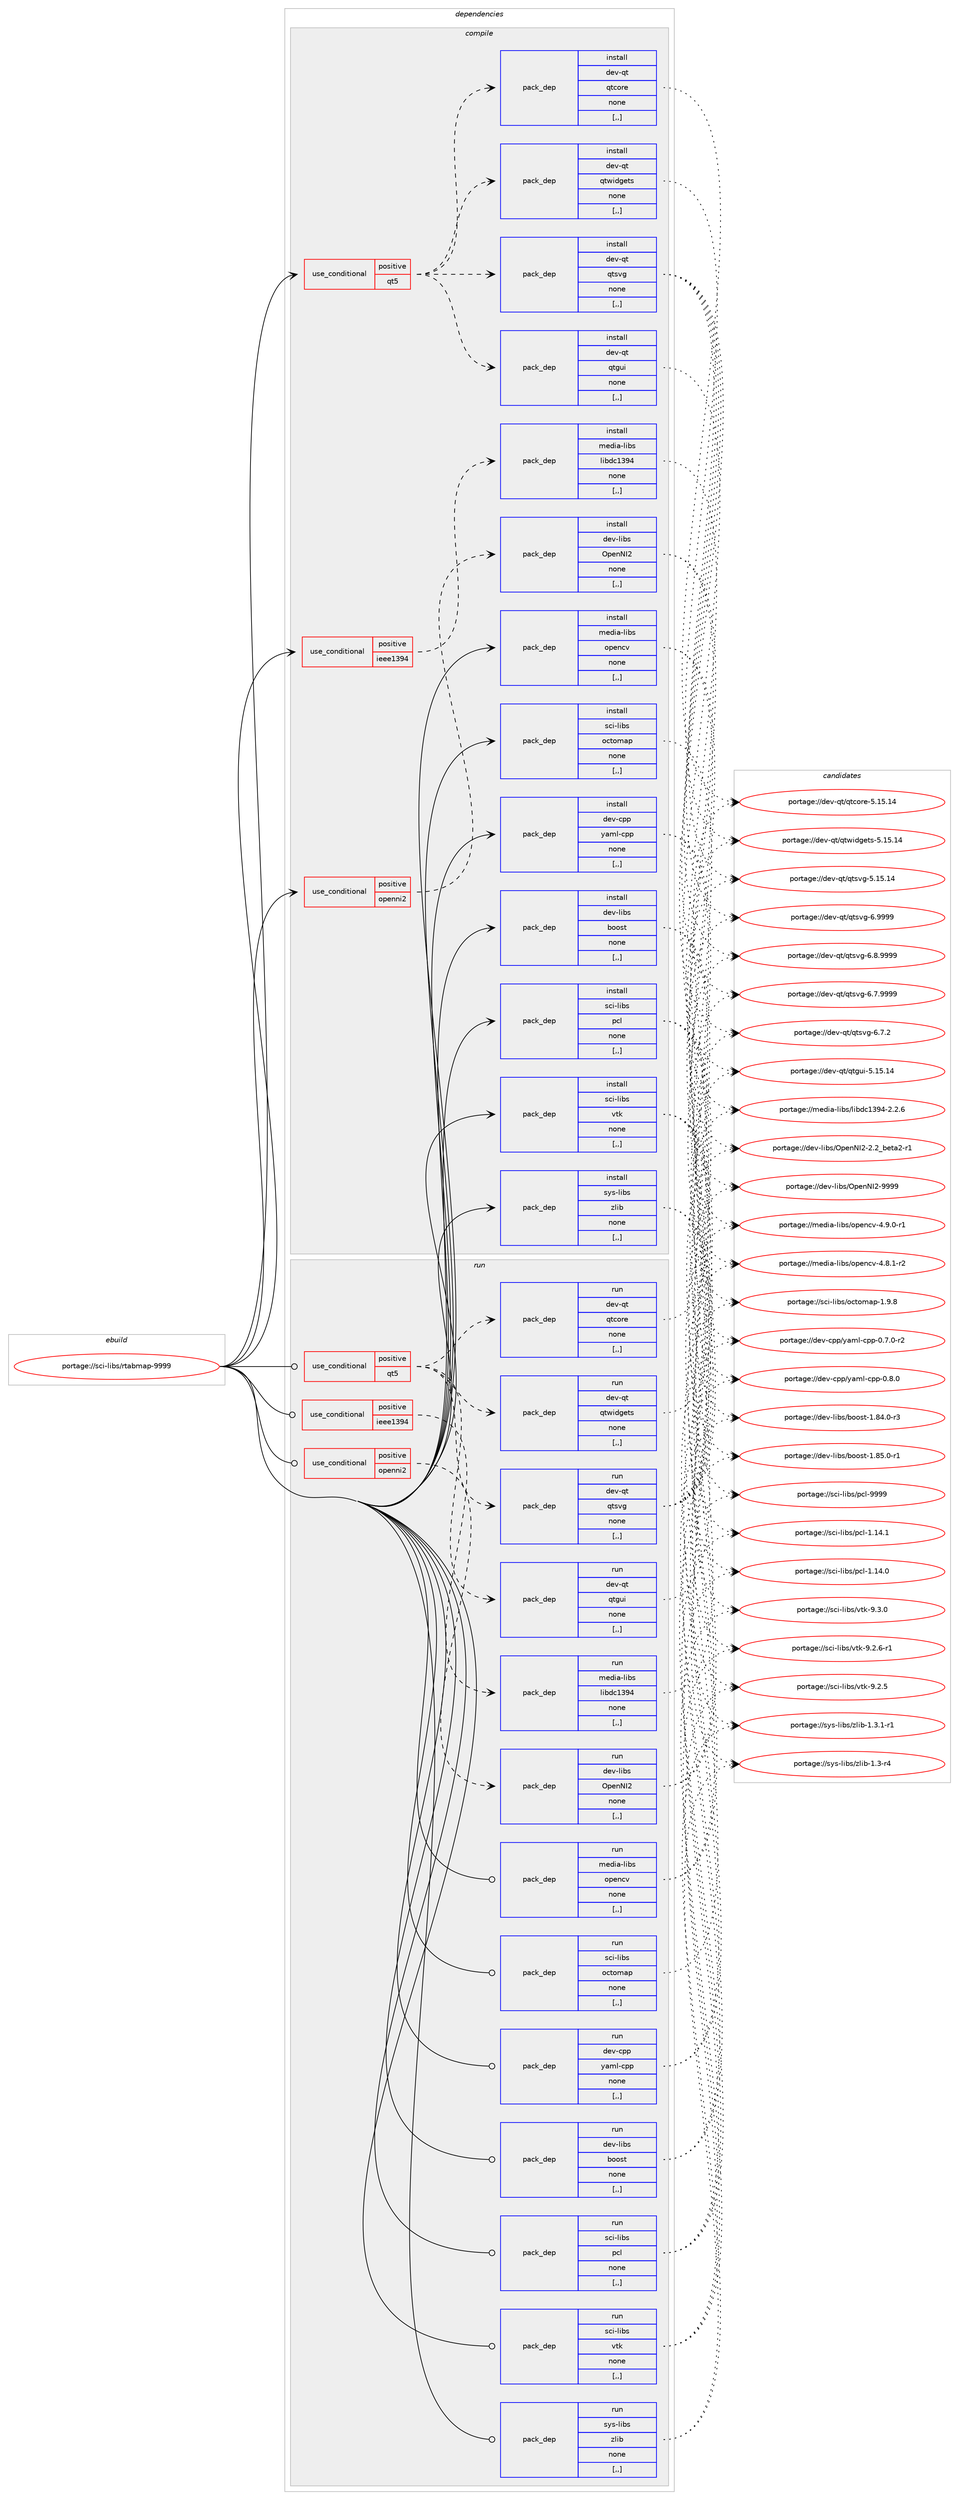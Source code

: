 digraph prolog {

# *************
# Graph options
# *************

newrank=true;
concentrate=true;
compound=true;
graph [rankdir=LR,fontname=Helvetica,fontsize=10,ranksep=1.5];#, ranksep=2.5, nodesep=0.2];
edge  [arrowhead=vee];
node  [fontname=Helvetica,fontsize=10];

# **********
# The ebuild
# **********

subgraph cluster_leftcol {
color=gray;
label=<<i>ebuild</i>>;
id [label="portage://sci-libs/rtabmap-9999", color=red, width=4, href="../sci-libs/rtabmap-9999.svg"];
}

# ****************
# The dependencies
# ****************

subgraph cluster_midcol {
color=gray;
label=<<i>dependencies</i>>;
subgraph cluster_compile {
fillcolor="#eeeeee";
style=filled;
label=<<i>compile</i>>;
subgraph cond107506 {
dependency405822 [label=<<TABLE BORDER="0" CELLBORDER="1" CELLSPACING="0" CELLPADDING="4"><TR><TD ROWSPAN="3" CELLPADDING="10">use_conditional</TD></TR><TR><TD>positive</TD></TR><TR><TD>ieee1394</TD></TR></TABLE>>, shape=none, color=red];
subgraph pack295443 {
dependency405823 [label=<<TABLE BORDER="0" CELLBORDER="1" CELLSPACING="0" CELLPADDING="4" WIDTH="220"><TR><TD ROWSPAN="6" CELLPADDING="30">pack_dep</TD></TR><TR><TD WIDTH="110">install</TD></TR><TR><TD>media-libs</TD></TR><TR><TD>libdc1394</TD></TR><TR><TD>none</TD></TR><TR><TD>[,,]</TD></TR></TABLE>>, shape=none, color=blue];
}
dependency405822:e -> dependency405823:w [weight=20,style="dashed",arrowhead="vee"];
}
id:e -> dependency405822:w [weight=20,style="solid",arrowhead="vee"];
subgraph cond107507 {
dependency405824 [label=<<TABLE BORDER="0" CELLBORDER="1" CELLSPACING="0" CELLPADDING="4"><TR><TD ROWSPAN="3" CELLPADDING="10">use_conditional</TD></TR><TR><TD>positive</TD></TR><TR><TD>openni2</TD></TR></TABLE>>, shape=none, color=red];
subgraph pack295444 {
dependency405825 [label=<<TABLE BORDER="0" CELLBORDER="1" CELLSPACING="0" CELLPADDING="4" WIDTH="220"><TR><TD ROWSPAN="6" CELLPADDING="30">pack_dep</TD></TR><TR><TD WIDTH="110">install</TD></TR><TR><TD>dev-libs</TD></TR><TR><TD>OpenNI2</TD></TR><TR><TD>none</TD></TR><TR><TD>[,,]</TD></TR></TABLE>>, shape=none, color=blue];
}
dependency405824:e -> dependency405825:w [weight=20,style="dashed",arrowhead="vee"];
}
id:e -> dependency405824:w [weight=20,style="solid",arrowhead="vee"];
subgraph cond107508 {
dependency405826 [label=<<TABLE BORDER="0" CELLBORDER="1" CELLSPACING="0" CELLPADDING="4"><TR><TD ROWSPAN="3" CELLPADDING="10">use_conditional</TD></TR><TR><TD>positive</TD></TR><TR><TD>qt5</TD></TR></TABLE>>, shape=none, color=red];
subgraph pack295445 {
dependency405827 [label=<<TABLE BORDER="0" CELLBORDER="1" CELLSPACING="0" CELLPADDING="4" WIDTH="220"><TR><TD ROWSPAN="6" CELLPADDING="30">pack_dep</TD></TR><TR><TD WIDTH="110">install</TD></TR><TR><TD>dev-qt</TD></TR><TR><TD>qtwidgets</TD></TR><TR><TD>none</TD></TR><TR><TD>[,,]</TD></TR></TABLE>>, shape=none, color=blue];
}
dependency405826:e -> dependency405827:w [weight=20,style="dashed",arrowhead="vee"];
subgraph pack295446 {
dependency405828 [label=<<TABLE BORDER="0" CELLBORDER="1" CELLSPACING="0" CELLPADDING="4" WIDTH="220"><TR><TD ROWSPAN="6" CELLPADDING="30">pack_dep</TD></TR><TR><TD WIDTH="110">install</TD></TR><TR><TD>dev-qt</TD></TR><TR><TD>qtcore</TD></TR><TR><TD>none</TD></TR><TR><TD>[,,]</TD></TR></TABLE>>, shape=none, color=blue];
}
dependency405826:e -> dependency405828:w [weight=20,style="dashed",arrowhead="vee"];
subgraph pack295447 {
dependency405829 [label=<<TABLE BORDER="0" CELLBORDER="1" CELLSPACING="0" CELLPADDING="4" WIDTH="220"><TR><TD ROWSPAN="6" CELLPADDING="30">pack_dep</TD></TR><TR><TD WIDTH="110">install</TD></TR><TR><TD>dev-qt</TD></TR><TR><TD>qtgui</TD></TR><TR><TD>none</TD></TR><TR><TD>[,,]</TD></TR></TABLE>>, shape=none, color=blue];
}
dependency405826:e -> dependency405829:w [weight=20,style="dashed",arrowhead="vee"];
subgraph pack295448 {
dependency405830 [label=<<TABLE BORDER="0" CELLBORDER="1" CELLSPACING="0" CELLPADDING="4" WIDTH="220"><TR><TD ROWSPAN="6" CELLPADDING="30">pack_dep</TD></TR><TR><TD WIDTH="110">install</TD></TR><TR><TD>dev-qt</TD></TR><TR><TD>qtsvg</TD></TR><TR><TD>none</TD></TR><TR><TD>[,,]</TD></TR></TABLE>>, shape=none, color=blue];
}
dependency405826:e -> dependency405830:w [weight=20,style="dashed",arrowhead="vee"];
}
id:e -> dependency405826:w [weight=20,style="solid",arrowhead="vee"];
subgraph pack295449 {
dependency405831 [label=<<TABLE BORDER="0" CELLBORDER="1" CELLSPACING="0" CELLPADDING="4" WIDTH="220"><TR><TD ROWSPAN="6" CELLPADDING="30">pack_dep</TD></TR><TR><TD WIDTH="110">install</TD></TR><TR><TD>dev-cpp</TD></TR><TR><TD>yaml-cpp</TD></TR><TR><TD>none</TD></TR><TR><TD>[,,]</TD></TR></TABLE>>, shape=none, color=blue];
}
id:e -> dependency405831:w [weight=20,style="solid",arrowhead="vee"];
subgraph pack295450 {
dependency405832 [label=<<TABLE BORDER="0" CELLBORDER="1" CELLSPACING="0" CELLPADDING="4" WIDTH="220"><TR><TD ROWSPAN="6" CELLPADDING="30">pack_dep</TD></TR><TR><TD WIDTH="110">install</TD></TR><TR><TD>dev-libs</TD></TR><TR><TD>boost</TD></TR><TR><TD>none</TD></TR><TR><TD>[,,]</TD></TR></TABLE>>, shape=none, color=blue];
}
id:e -> dependency405832:w [weight=20,style="solid",arrowhead="vee"];
subgraph pack295451 {
dependency405833 [label=<<TABLE BORDER="0" CELLBORDER="1" CELLSPACING="0" CELLPADDING="4" WIDTH="220"><TR><TD ROWSPAN="6" CELLPADDING="30">pack_dep</TD></TR><TR><TD WIDTH="110">install</TD></TR><TR><TD>media-libs</TD></TR><TR><TD>opencv</TD></TR><TR><TD>none</TD></TR><TR><TD>[,,]</TD></TR></TABLE>>, shape=none, color=blue];
}
id:e -> dependency405833:w [weight=20,style="solid",arrowhead="vee"];
subgraph pack295452 {
dependency405834 [label=<<TABLE BORDER="0" CELLBORDER="1" CELLSPACING="0" CELLPADDING="4" WIDTH="220"><TR><TD ROWSPAN="6" CELLPADDING="30">pack_dep</TD></TR><TR><TD WIDTH="110">install</TD></TR><TR><TD>sci-libs</TD></TR><TR><TD>octomap</TD></TR><TR><TD>none</TD></TR><TR><TD>[,,]</TD></TR></TABLE>>, shape=none, color=blue];
}
id:e -> dependency405834:w [weight=20,style="solid",arrowhead="vee"];
subgraph pack295453 {
dependency405835 [label=<<TABLE BORDER="0" CELLBORDER="1" CELLSPACING="0" CELLPADDING="4" WIDTH="220"><TR><TD ROWSPAN="6" CELLPADDING="30">pack_dep</TD></TR><TR><TD WIDTH="110">install</TD></TR><TR><TD>sci-libs</TD></TR><TR><TD>pcl</TD></TR><TR><TD>none</TD></TR><TR><TD>[,,]</TD></TR></TABLE>>, shape=none, color=blue];
}
id:e -> dependency405835:w [weight=20,style="solid",arrowhead="vee"];
subgraph pack295454 {
dependency405836 [label=<<TABLE BORDER="0" CELLBORDER="1" CELLSPACING="0" CELLPADDING="4" WIDTH="220"><TR><TD ROWSPAN="6" CELLPADDING="30">pack_dep</TD></TR><TR><TD WIDTH="110">install</TD></TR><TR><TD>sci-libs</TD></TR><TR><TD>vtk</TD></TR><TR><TD>none</TD></TR><TR><TD>[,,]</TD></TR></TABLE>>, shape=none, color=blue];
}
id:e -> dependency405836:w [weight=20,style="solid",arrowhead="vee"];
subgraph pack295455 {
dependency405837 [label=<<TABLE BORDER="0" CELLBORDER="1" CELLSPACING="0" CELLPADDING="4" WIDTH="220"><TR><TD ROWSPAN="6" CELLPADDING="30">pack_dep</TD></TR><TR><TD WIDTH="110">install</TD></TR><TR><TD>sys-libs</TD></TR><TR><TD>zlib</TD></TR><TR><TD>none</TD></TR><TR><TD>[,,]</TD></TR></TABLE>>, shape=none, color=blue];
}
id:e -> dependency405837:w [weight=20,style="solid",arrowhead="vee"];
}
subgraph cluster_compileandrun {
fillcolor="#eeeeee";
style=filled;
label=<<i>compile and run</i>>;
}
subgraph cluster_run {
fillcolor="#eeeeee";
style=filled;
label=<<i>run</i>>;
subgraph cond107509 {
dependency405838 [label=<<TABLE BORDER="0" CELLBORDER="1" CELLSPACING="0" CELLPADDING="4"><TR><TD ROWSPAN="3" CELLPADDING="10">use_conditional</TD></TR><TR><TD>positive</TD></TR><TR><TD>ieee1394</TD></TR></TABLE>>, shape=none, color=red];
subgraph pack295456 {
dependency405839 [label=<<TABLE BORDER="0" CELLBORDER="1" CELLSPACING="0" CELLPADDING="4" WIDTH="220"><TR><TD ROWSPAN="6" CELLPADDING="30">pack_dep</TD></TR><TR><TD WIDTH="110">run</TD></TR><TR><TD>media-libs</TD></TR><TR><TD>libdc1394</TD></TR><TR><TD>none</TD></TR><TR><TD>[,,]</TD></TR></TABLE>>, shape=none, color=blue];
}
dependency405838:e -> dependency405839:w [weight=20,style="dashed",arrowhead="vee"];
}
id:e -> dependency405838:w [weight=20,style="solid",arrowhead="odot"];
subgraph cond107510 {
dependency405840 [label=<<TABLE BORDER="0" CELLBORDER="1" CELLSPACING="0" CELLPADDING="4"><TR><TD ROWSPAN="3" CELLPADDING="10">use_conditional</TD></TR><TR><TD>positive</TD></TR><TR><TD>openni2</TD></TR></TABLE>>, shape=none, color=red];
subgraph pack295457 {
dependency405841 [label=<<TABLE BORDER="0" CELLBORDER="1" CELLSPACING="0" CELLPADDING="4" WIDTH="220"><TR><TD ROWSPAN="6" CELLPADDING="30">pack_dep</TD></TR><TR><TD WIDTH="110">run</TD></TR><TR><TD>dev-libs</TD></TR><TR><TD>OpenNI2</TD></TR><TR><TD>none</TD></TR><TR><TD>[,,]</TD></TR></TABLE>>, shape=none, color=blue];
}
dependency405840:e -> dependency405841:w [weight=20,style="dashed",arrowhead="vee"];
}
id:e -> dependency405840:w [weight=20,style="solid",arrowhead="odot"];
subgraph cond107511 {
dependency405842 [label=<<TABLE BORDER="0" CELLBORDER="1" CELLSPACING="0" CELLPADDING="4"><TR><TD ROWSPAN="3" CELLPADDING="10">use_conditional</TD></TR><TR><TD>positive</TD></TR><TR><TD>qt5</TD></TR></TABLE>>, shape=none, color=red];
subgraph pack295458 {
dependency405843 [label=<<TABLE BORDER="0" CELLBORDER="1" CELLSPACING="0" CELLPADDING="4" WIDTH="220"><TR><TD ROWSPAN="6" CELLPADDING="30">pack_dep</TD></TR><TR><TD WIDTH="110">run</TD></TR><TR><TD>dev-qt</TD></TR><TR><TD>qtwidgets</TD></TR><TR><TD>none</TD></TR><TR><TD>[,,]</TD></TR></TABLE>>, shape=none, color=blue];
}
dependency405842:e -> dependency405843:w [weight=20,style="dashed",arrowhead="vee"];
subgraph pack295459 {
dependency405844 [label=<<TABLE BORDER="0" CELLBORDER="1" CELLSPACING="0" CELLPADDING="4" WIDTH="220"><TR><TD ROWSPAN="6" CELLPADDING="30">pack_dep</TD></TR><TR><TD WIDTH="110">run</TD></TR><TR><TD>dev-qt</TD></TR><TR><TD>qtcore</TD></TR><TR><TD>none</TD></TR><TR><TD>[,,]</TD></TR></TABLE>>, shape=none, color=blue];
}
dependency405842:e -> dependency405844:w [weight=20,style="dashed",arrowhead="vee"];
subgraph pack295460 {
dependency405845 [label=<<TABLE BORDER="0" CELLBORDER="1" CELLSPACING="0" CELLPADDING="4" WIDTH="220"><TR><TD ROWSPAN="6" CELLPADDING="30">pack_dep</TD></TR><TR><TD WIDTH="110">run</TD></TR><TR><TD>dev-qt</TD></TR><TR><TD>qtgui</TD></TR><TR><TD>none</TD></TR><TR><TD>[,,]</TD></TR></TABLE>>, shape=none, color=blue];
}
dependency405842:e -> dependency405845:w [weight=20,style="dashed",arrowhead="vee"];
subgraph pack295461 {
dependency405846 [label=<<TABLE BORDER="0" CELLBORDER="1" CELLSPACING="0" CELLPADDING="4" WIDTH="220"><TR><TD ROWSPAN="6" CELLPADDING="30">pack_dep</TD></TR><TR><TD WIDTH="110">run</TD></TR><TR><TD>dev-qt</TD></TR><TR><TD>qtsvg</TD></TR><TR><TD>none</TD></TR><TR><TD>[,,]</TD></TR></TABLE>>, shape=none, color=blue];
}
dependency405842:e -> dependency405846:w [weight=20,style="dashed",arrowhead="vee"];
}
id:e -> dependency405842:w [weight=20,style="solid",arrowhead="odot"];
subgraph pack295462 {
dependency405847 [label=<<TABLE BORDER="0" CELLBORDER="1" CELLSPACING="0" CELLPADDING="4" WIDTH="220"><TR><TD ROWSPAN="6" CELLPADDING="30">pack_dep</TD></TR><TR><TD WIDTH="110">run</TD></TR><TR><TD>dev-cpp</TD></TR><TR><TD>yaml-cpp</TD></TR><TR><TD>none</TD></TR><TR><TD>[,,]</TD></TR></TABLE>>, shape=none, color=blue];
}
id:e -> dependency405847:w [weight=20,style="solid",arrowhead="odot"];
subgraph pack295463 {
dependency405848 [label=<<TABLE BORDER="0" CELLBORDER="1" CELLSPACING="0" CELLPADDING="4" WIDTH="220"><TR><TD ROWSPAN="6" CELLPADDING="30">pack_dep</TD></TR><TR><TD WIDTH="110">run</TD></TR><TR><TD>dev-libs</TD></TR><TR><TD>boost</TD></TR><TR><TD>none</TD></TR><TR><TD>[,,]</TD></TR></TABLE>>, shape=none, color=blue];
}
id:e -> dependency405848:w [weight=20,style="solid",arrowhead="odot"];
subgraph pack295464 {
dependency405849 [label=<<TABLE BORDER="0" CELLBORDER="1" CELLSPACING="0" CELLPADDING="4" WIDTH="220"><TR><TD ROWSPAN="6" CELLPADDING="30">pack_dep</TD></TR><TR><TD WIDTH="110">run</TD></TR><TR><TD>media-libs</TD></TR><TR><TD>opencv</TD></TR><TR><TD>none</TD></TR><TR><TD>[,,]</TD></TR></TABLE>>, shape=none, color=blue];
}
id:e -> dependency405849:w [weight=20,style="solid",arrowhead="odot"];
subgraph pack295465 {
dependency405850 [label=<<TABLE BORDER="0" CELLBORDER="1" CELLSPACING="0" CELLPADDING="4" WIDTH="220"><TR><TD ROWSPAN="6" CELLPADDING="30">pack_dep</TD></TR><TR><TD WIDTH="110">run</TD></TR><TR><TD>sci-libs</TD></TR><TR><TD>octomap</TD></TR><TR><TD>none</TD></TR><TR><TD>[,,]</TD></TR></TABLE>>, shape=none, color=blue];
}
id:e -> dependency405850:w [weight=20,style="solid",arrowhead="odot"];
subgraph pack295466 {
dependency405851 [label=<<TABLE BORDER="0" CELLBORDER="1" CELLSPACING="0" CELLPADDING="4" WIDTH="220"><TR><TD ROWSPAN="6" CELLPADDING="30">pack_dep</TD></TR><TR><TD WIDTH="110">run</TD></TR><TR><TD>sci-libs</TD></TR><TR><TD>pcl</TD></TR><TR><TD>none</TD></TR><TR><TD>[,,]</TD></TR></TABLE>>, shape=none, color=blue];
}
id:e -> dependency405851:w [weight=20,style="solid",arrowhead="odot"];
subgraph pack295467 {
dependency405852 [label=<<TABLE BORDER="0" CELLBORDER="1" CELLSPACING="0" CELLPADDING="4" WIDTH="220"><TR><TD ROWSPAN="6" CELLPADDING="30">pack_dep</TD></TR><TR><TD WIDTH="110">run</TD></TR><TR><TD>sci-libs</TD></TR><TR><TD>vtk</TD></TR><TR><TD>none</TD></TR><TR><TD>[,,]</TD></TR></TABLE>>, shape=none, color=blue];
}
id:e -> dependency405852:w [weight=20,style="solid",arrowhead="odot"];
subgraph pack295468 {
dependency405853 [label=<<TABLE BORDER="0" CELLBORDER="1" CELLSPACING="0" CELLPADDING="4" WIDTH="220"><TR><TD ROWSPAN="6" CELLPADDING="30">pack_dep</TD></TR><TR><TD WIDTH="110">run</TD></TR><TR><TD>sys-libs</TD></TR><TR><TD>zlib</TD></TR><TR><TD>none</TD></TR><TR><TD>[,,]</TD></TR></TABLE>>, shape=none, color=blue];
}
id:e -> dependency405853:w [weight=20,style="solid",arrowhead="odot"];
}
}

# **************
# The candidates
# **************

subgraph cluster_choices {
rank=same;
color=gray;
label=<<i>candidates</i>>;

subgraph choice295443 {
color=black;
nodesep=1;
choice10910110010597451081059811547108105981009949515752455046504654 [label="portage://media-libs/libdc1394-2.2.6", color=red, width=4,href="../media-libs/libdc1394-2.2.6.svg"];
dependency405823:e -> choice10910110010597451081059811547108105981009949515752455046504654:w [style=dotted,weight="100"];
}
subgraph choice295444 {
color=black;
nodesep=1;
choice100101118451081059811547791121011107873504557575757 [label="portage://dev-libs/OpenNI2-9999", color=red, width=4,href="../dev-libs/OpenNI2-9999.svg"];
choice1001011184510810598115477911210111078735045504650959810111697504511449 [label="portage://dev-libs/OpenNI2-2.2_beta2-r1", color=red, width=4,href="../dev-libs/OpenNI2-2.2_beta2-r1.svg"];
dependency405825:e -> choice100101118451081059811547791121011107873504557575757:w [style=dotted,weight="100"];
dependency405825:e -> choice1001011184510810598115477911210111078735045504650959810111697504511449:w [style=dotted,weight="100"];
}
subgraph choice295445 {
color=black;
nodesep=1;
choice10010111845113116471131161191051001031011161154553464953464952 [label="portage://dev-qt/qtwidgets-5.15.14", color=red, width=4,href="../dev-qt/qtwidgets-5.15.14.svg"];
dependency405827:e -> choice10010111845113116471131161191051001031011161154553464953464952:w [style=dotted,weight="100"];
}
subgraph choice295446 {
color=black;
nodesep=1;
choice1001011184511311647113116991111141014553464953464952 [label="portage://dev-qt/qtcore-5.15.14", color=red, width=4,href="../dev-qt/qtcore-5.15.14.svg"];
dependency405828:e -> choice1001011184511311647113116991111141014553464953464952:w [style=dotted,weight="100"];
}
subgraph choice295447 {
color=black;
nodesep=1;
choice10010111845113116471131161031171054553464953464952 [label="portage://dev-qt/qtgui-5.15.14", color=red, width=4,href="../dev-qt/qtgui-5.15.14.svg"];
dependency405829:e -> choice10010111845113116471131161031171054553464953464952:w [style=dotted,weight="100"];
}
subgraph choice295448 {
color=black;
nodesep=1;
choice100101118451131164711311611511810345544657575757 [label="portage://dev-qt/qtsvg-6.9999", color=red, width=4,href="../dev-qt/qtsvg-6.9999.svg"];
choice1001011184511311647113116115118103455446564657575757 [label="portage://dev-qt/qtsvg-6.8.9999", color=red, width=4,href="../dev-qt/qtsvg-6.8.9999.svg"];
choice1001011184511311647113116115118103455446554657575757 [label="portage://dev-qt/qtsvg-6.7.9999", color=red, width=4,href="../dev-qt/qtsvg-6.7.9999.svg"];
choice1001011184511311647113116115118103455446554650 [label="portage://dev-qt/qtsvg-6.7.2", color=red, width=4,href="../dev-qt/qtsvg-6.7.2.svg"];
choice10010111845113116471131161151181034553464953464952 [label="portage://dev-qt/qtsvg-5.15.14", color=red, width=4,href="../dev-qt/qtsvg-5.15.14.svg"];
dependency405830:e -> choice100101118451131164711311611511810345544657575757:w [style=dotted,weight="100"];
dependency405830:e -> choice1001011184511311647113116115118103455446564657575757:w [style=dotted,weight="100"];
dependency405830:e -> choice1001011184511311647113116115118103455446554657575757:w [style=dotted,weight="100"];
dependency405830:e -> choice1001011184511311647113116115118103455446554650:w [style=dotted,weight="100"];
dependency405830:e -> choice10010111845113116471131161151181034553464953464952:w [style=dotted,weight="100"];
}
subgraph choice295449 {
color=black;
nodesep=1;
choice100101118459911211247121971091084599112112454846564648 [label="portage://dev-cpp/yaml-cpp-0.8.0", color=red, width=4,href="../dev-cpp/yaml-cpp-0.8.0.svg"];
choice1001011184599112112471219710910845991121124548465546484511450 [label="portage://dev-cpp/yaml-cpp-0.7.0-r2", color=red, width=4,href="../dev-cpp/yaml-cpp-0.7.0-r2.svg"];
dependency405831:e -> choice100101118459911211247121971091084599112112454846564648:w [style=dotted,weight="100"];
dependency405831:e -> choice1001011184599112112471219710910845991121124548465546484511450:w [style=dotted,weight="100"];
}
subgraph choice295450 {
color=black;
nodesep=1;
choice10010111845108105981154798111111115116454946565346484511449 [label="portage://dev-libs/boost-1.85.0-r1", color=red, width=4,href="../dev-libs/boost-1.85.0-r1.svg"];
choice10010111845108105981154798111111115116454946565246484511451 [label="portage://dev-libs/boost-1.84.0-r3", color=red, width=4,href="../dev-libs/boost-1.84.0-r3.svg"];
dependency405832:e -> choice10010111845108105981154798111111115116454946565346484511449:w [style=dotted,weight="100"];
dependency405832:e -> choice10010111845108105981154798111111115116454946565246484511451:w [style=dotted,weight="100"];
}
subgraph choice295451 {
color=black;
nodesep=1;
choice10910110010597451081059811547111112101110991184552465746484511449 [label="portage://media-libs/opencv-4.9.0-r1", color=red, width=4,href="../media-libs/opencv-4.9.0-r1.svg"];
choice10910110010597451081059811547111112101110991184552465646494511450 [label="portage://media-libs/opencv-4.8.1-r2", color=red, width=4,href="../media-libs/opencv-4.8.1-r2.svg"];
dependency405833:e -> choice10910110010597451081059811547111112101110991184552465746484511449:w [style=dotted,weight="100"];
dependency405833:e -> choice10910110010597451081059811547111112101110991184552465646494511450:w [style=dotted,weight="100"];
}
subgraph choice295452 {
color=black;
nodesep=1;
choice115991054510810598115471119911611110997112454946574656 [label="portage://sci-libs/octomap-1.9.8", color=red, width=4,href="../sci-libs/octomap-1.9.8.svg"];
dependency405834:e -> choice115991054510810598115471119911611110997112454946574656:w [style=dotted,weight="100"];
}
subgraph choice295453 {
color=black;
nodesep=1;
choice11599105451081059811547112991084557575757 [label="portage://sci-libs/pcl-9999", color=red, width=4,href="../sci-libs/pcl-9999.svg"];
choice115991054510810598115471129910845494649524649 [label="portage://sci-libs/pcl-1.14.1", color=red, width=4,href="../sci-libs/pcl-1.14.1.svg"];
choice115991054510810598115471129910845494649524648 [label="portage://sci-libs/pcl-1.14.0", color=red, width=4,href="../sci-libs/pcl-1.14.0.svg"];
dependency405835:e -> choice11599105451081059811547112991084557575757:w [style=dotted,weight="100"];
dependency405835:e -> choice115991054510810598115471129910845494649524649:w [style=dotted,weight="100"];
dependency405835:e -> choice115991054510810598115471129910845494649524648:w [style=dotted,weight="100"];
}
subgraph choice295454 {
color=black;
nodesep=1;
choice11599105451081059811547118116107455746514648 [label="portage://sci-libs/vtk-9.3.0", color=red, width=4,href="../sci-libs/vtk-9.3.0.svg"];
choice115991054510810598115471181161074557465046544511449 [label="portage://sci-libs/vtk-9.2.6-r1", color=red, width=4,href="../sci-libs/vtk-9.2.6-r1.svg"];
choice11599105451081059811547118116107455746504653 [label="portage://sci-libs/vtk-9.2.5", color=red, width=4,href="../sci-libs/vtk-9.2.5.svg"];
dependency405836:e -> choice11599105451081059811547118116107455746514648:w [style=dotted,weight="100"];
dependency405836:e -> choice115991054510810598115471181161074557465046544511449:w [style=dotted,weight="100"];
dependency405836:e -> choice11599105451081059811547118116107455746504653:w [style=dotted,weight="100"];
}
subgraph choice295455 {
color=black;
nodesep=1;
choice115121115451081059811547122108105984549465146494511449 [label="portage://sys-libs/zlib-1.3.1-r1", color=red, width=4,href="../sys-libs/zlib-1.3.1-r1.svg"];
choice11512111545108105981154712210810598454946514511452 [label="portage://sys-libs/zlib-1.3-r4", color=red, width=4,href="../sys-libs/zlib-1.3-r4.svg"];
dependency405837:e -> choice115121115451081059811547122108105984549465146494511449:w [style=dotted,weight="100"];
dependency405837:e -> choice11512111545108105981154712210810598454946514511452:w [style=dotted,weight="100"];
}
subgraph choice295456 {
color=black;
nodesep=1;
choice10910110010597451081059811547108105981009949515752455046504654 [label="portage://media-libs/libdc1394-2.2.6", color=red, width=4,href="../media-libs/libdc1394-2.2.6.svg"];
dependency405839:e -> choice10910110010597451081059811547108105981009949515752455046504654:w [style=dotted,weight="100"];
}
subgraph choice295457 {
color=black;
nodesep=1;
choice100101118451081059811547791121011107873504557575757 [label="portage://dev-libs/OpenNI2-9999", color=red, width=4,href="../dev-libs/OpenNI2-9999.svg"];
choice1001011184510810598115477911210111078735045504650959810111697504511449 [label="portage://dev-libs/OpenNI2-2.2_beta2-r1", color=red, width=4,href="../dev-libs/OpenNI2-2.2_beta2-r1.svg"];
dependency405841:e -> choice100101118451081059811547791121011107873504557575757:w [style=dotted,weight="100"];
dependency405841:e -> choice1001011184510810598115477911210111078735045504650959810111697504511449:w [style=dotted,weight="100"];
}
subgraph choice295458 {
color=black;
nodesep=1;
choice10010111845113116471131161191051001031011161154553464953464952 [label="portage://dev-qt/qtwidgets-5.15.14", color=red, width=4,href="../dev-qt/qtwidgets-5.15.14.svg"];
dependency405843:e -> choice10010111845113116471131161191051001031011161154553464953464952:w [style=dotted,weight="100"];
}
subgraph choice295459 {
color=black;
nodesep=1;
choice1001011184511311647113116991111141014553464953464952 [label="portage://dev-qt/qtcore-5.15.14", color=red, width=4,href="../dev-qt/qtcore-5.15.14.svg"];
dependency405844:e -> choice1001011184511311647113116991111141014553464953464952:w [style=dotted,weight="100"];
}
subgraph choice295460 {
color=black;
nodesep=1;
choice10010111845113116471131161031171054553464953464952 [label="portage://dev-qt/qtgui-5.15.14", color=red, width=4,href="../dev-qt/qtgui-5.15.14.svg"];
dependency405845:e -> choice10010111845113116471131161031171054553464953464952:w [style=dotted,weight="100"];
}
subgraph choice295461 {
color=black;
nodesep=1;
choice100101118451131164711311611511810345544657575757 [label="portage://dev-qt/qtsvg-6.9999", color=red, width=4,href="../dev-qt/qtsvg-6.9999.svg"];
choice1001011184511311647113116115118103455446564657575757 [label="portage://dev-qt/qtsvg-6.8.9999", color=red, width=4,href="../dev-qt/qtsvg-6.8.9999.svg"];
choice1001011184511311647113116115118103455446554657575757 [label="portage://dev-qt/qtsvg-6.7.9999", color=red, width=4,href="../dev-qt/qtsvg-6.7.9999.svg"];
choice1001011184511311647113116115118103455446554650 [label="portage://dev-qt/qtsvg-6.7.2", color=red, width=4,href="../dev-qt/qtsvg-6.7.2.svg"];
choice10010111845113116471131161151181034553464953464952 [label="portage://dev-qt/qtsvg-5.15.14", color=red, width=4,href="../dev-qt/qtsvg-5.15.14.svg"];
dependency405846:e -> choice100101118451131164711311611511810345544657575757:w [style=dotted,weight="100"];
dependency405846:e -> choice1001011184511311647113116115118103455446564657575757:w [style=dotted,weight="100"];
dependency405846:e -> choice1001011184511311647113116115118103455446554657575757:w [style=dotted,weight="100"];
dependency405846:e -> choice1001011184511311647113116115118103455446554650:w [style=dotted,weight="100"];
dependency405846:e -> choice10010111845113116471131161151181034553464953464952:w [style=dotted,weight="100"];
}
subgraph choice295462 {
color=black;
nodesep=1;
choice100101118459911211247121971091084599112112454846564648 [label="portage://dev-cpp/yaml-cpp-0.8.0", color=red, width=4,href="../dev-cpp/yaml-cpp-0.8.0.svg"];
choice1001011184599112112471219710910845991121124548465546484511450 [label="portage://dev-cpp/yaml-cpp-0.7.0-r2", color=red, width=4,href="../dev-cpp/yaml-cpp-0.7.0-r2.svg"];
dependency405847:e -> choice100101118459911211247121971091084599112112454846564648:w [style=dotted,weight="100"];
dependency405847:e -> choice1001011184599112112471219710910845991121124548465546484511450:w [style=dotted,weight="100"];
}
subgraph choice295463 {
color=black;
nodesep=1;
choice10010111845108105981154798111111115116454946565346484511449 [label="portage://dev-libs/boost-1.85.0-r1", color=red, width=4,href="../dev-libs/boost-1.85.0-r1.svg"];
choice10010111845108105981154798111111115116454946565246484511451 [label="portage://dev-libs/boost-1.84.0-r3", color=red, width=4,href="../dev-libs/boost-1.84.0-r3.svg"];
dependency405848:e -> choice10010111845108105981154798111111115116454946565346484511449:w [style=dotted,weight="100"];
dependency405848:e -> choice10010111845108105981154798111111115116454946565246484511451:w [style=dotted,weight="100"];
}
subgraph choice295464 {
color=black;
nodesep=1;
choice10910110010597451081059811547111112101110991184552465746484511449 [label="portage://media-libs/opencv-4.9.0-r1", color=red, width=4,href="../media-libs/opencv-4.9.0-r1.svg"];
choice10910110010597451081059811547111112101110991184552465646494511450 [label="portage://media-libs/opencv-4.8.1-r2", color=red, width=4,href="../media-libs/opencv-4.8.1-r2.svg"];
dependency405849:e -> choice10910110010597451081059811547111112101110991184552465746484511449:w [style=dotted,weight="100"];
dependency405849:e -> choice10910110010597451081059811547111112101110991184552465646494511450:w [style=dotted,weight="100"];
}
subgraph choice295465 {
color=black;
nodesep=1;
choice115991054510810598115471119911611110997112454946574656 [label="portage://sci-libs/octomap-1.9.8", color=red, width=4,href="../sci-libs/octomap-1.9.8.svg"];
dependency405850:e -> choice115991054510810598115471119911611110997112454946574656:w [style=dotted,weight="100"];
}
subgraph choice295466 {
color=black;
nodesep=1;
choice11599105451081059811547112991084557575757 [label="portage://sci-libs/pcl-9999", color=red, width=4,href="../sci-libs/pcl-9999.svg"];
choice115991054510810598115471129910845494649524649 [label="portage://sci-libs/pcl-1.14.1", color=red, width=4,href="../sci-libs/pcl-1.14.1.svg"];
choice115991054510810598115471129910845494649524648 [label="portage://sci-libs/pcl-1.14.0", color=red, width=4,href="../sci-libs/pcl-1.14.0.svg"];
dependency405851:e -> choice11599105451081059811547112991084557575757:w [style=dotted,weight="100"];
dependency405851:e -> choice115991054510810598115471129910845494649524649:w [style=dotted,weight="100"];
dependency405851:e -> choice115991054510810598115471129910845494649524648:w [style=dotted,weight="100"];
}
subgraph choice295467 {
color=black;
nodesep=1;
choice11599105451081059811547118116107455746514648 [label="portage://sci-libs/vtk-9.3.0", color=red, width=4,href="../sci-libs/vtk-9.3.0.svg"];
choice115991054510810598115471181161074557465046544511449 [label="portage://sci-libs/vtk-9.2.6-r1", color=red, width=4,href="../sci-libs/vtk-9.2.6-r1.svg"];
choice11599105451081059811547118116107455746504653 [label="portage://sci-libs/vtk-9.2.5", color=red, width=4,href="../sci-libs/vtk-9.2.5.svg"];
dependency405852:e -> choice11599105451081059811547118116107455746514648:w [style=dotted,weight="100"];
dependency405852:e -> choice115991054510810598115471181161074557465046544511449:w [style=dotted,weight="100"];
dependency405852:e -> choice11599105451081059811547118116107455746504653:w [style=dotted,weight="100"];
}
subgraph choice295468 {
color=black;
nodesep=1;
choice115121115451081059811547122108105984549465146494511449 [label="portage://sys-libs/zlib-1.3.1-r1", color=red, width=4,href="../sys-libs/zlib-1.3.1-r1.svg"];
choice11512111545108105981154712210810598454946514511452 [label="portage://sys-libs/zlib-1.3-r4", color=red, width=4,href="../sys-libs/zlib-1.3-r4.svg"];
dependency405853:e -> choice115121115451081059811547122108105984549465146494511449:w [style=dotted,weight="100"];
dependency405853:e -> choice11512111545108105981154712210810598454946514511452:w [style=dotted,weight="100"];
}
}

}
